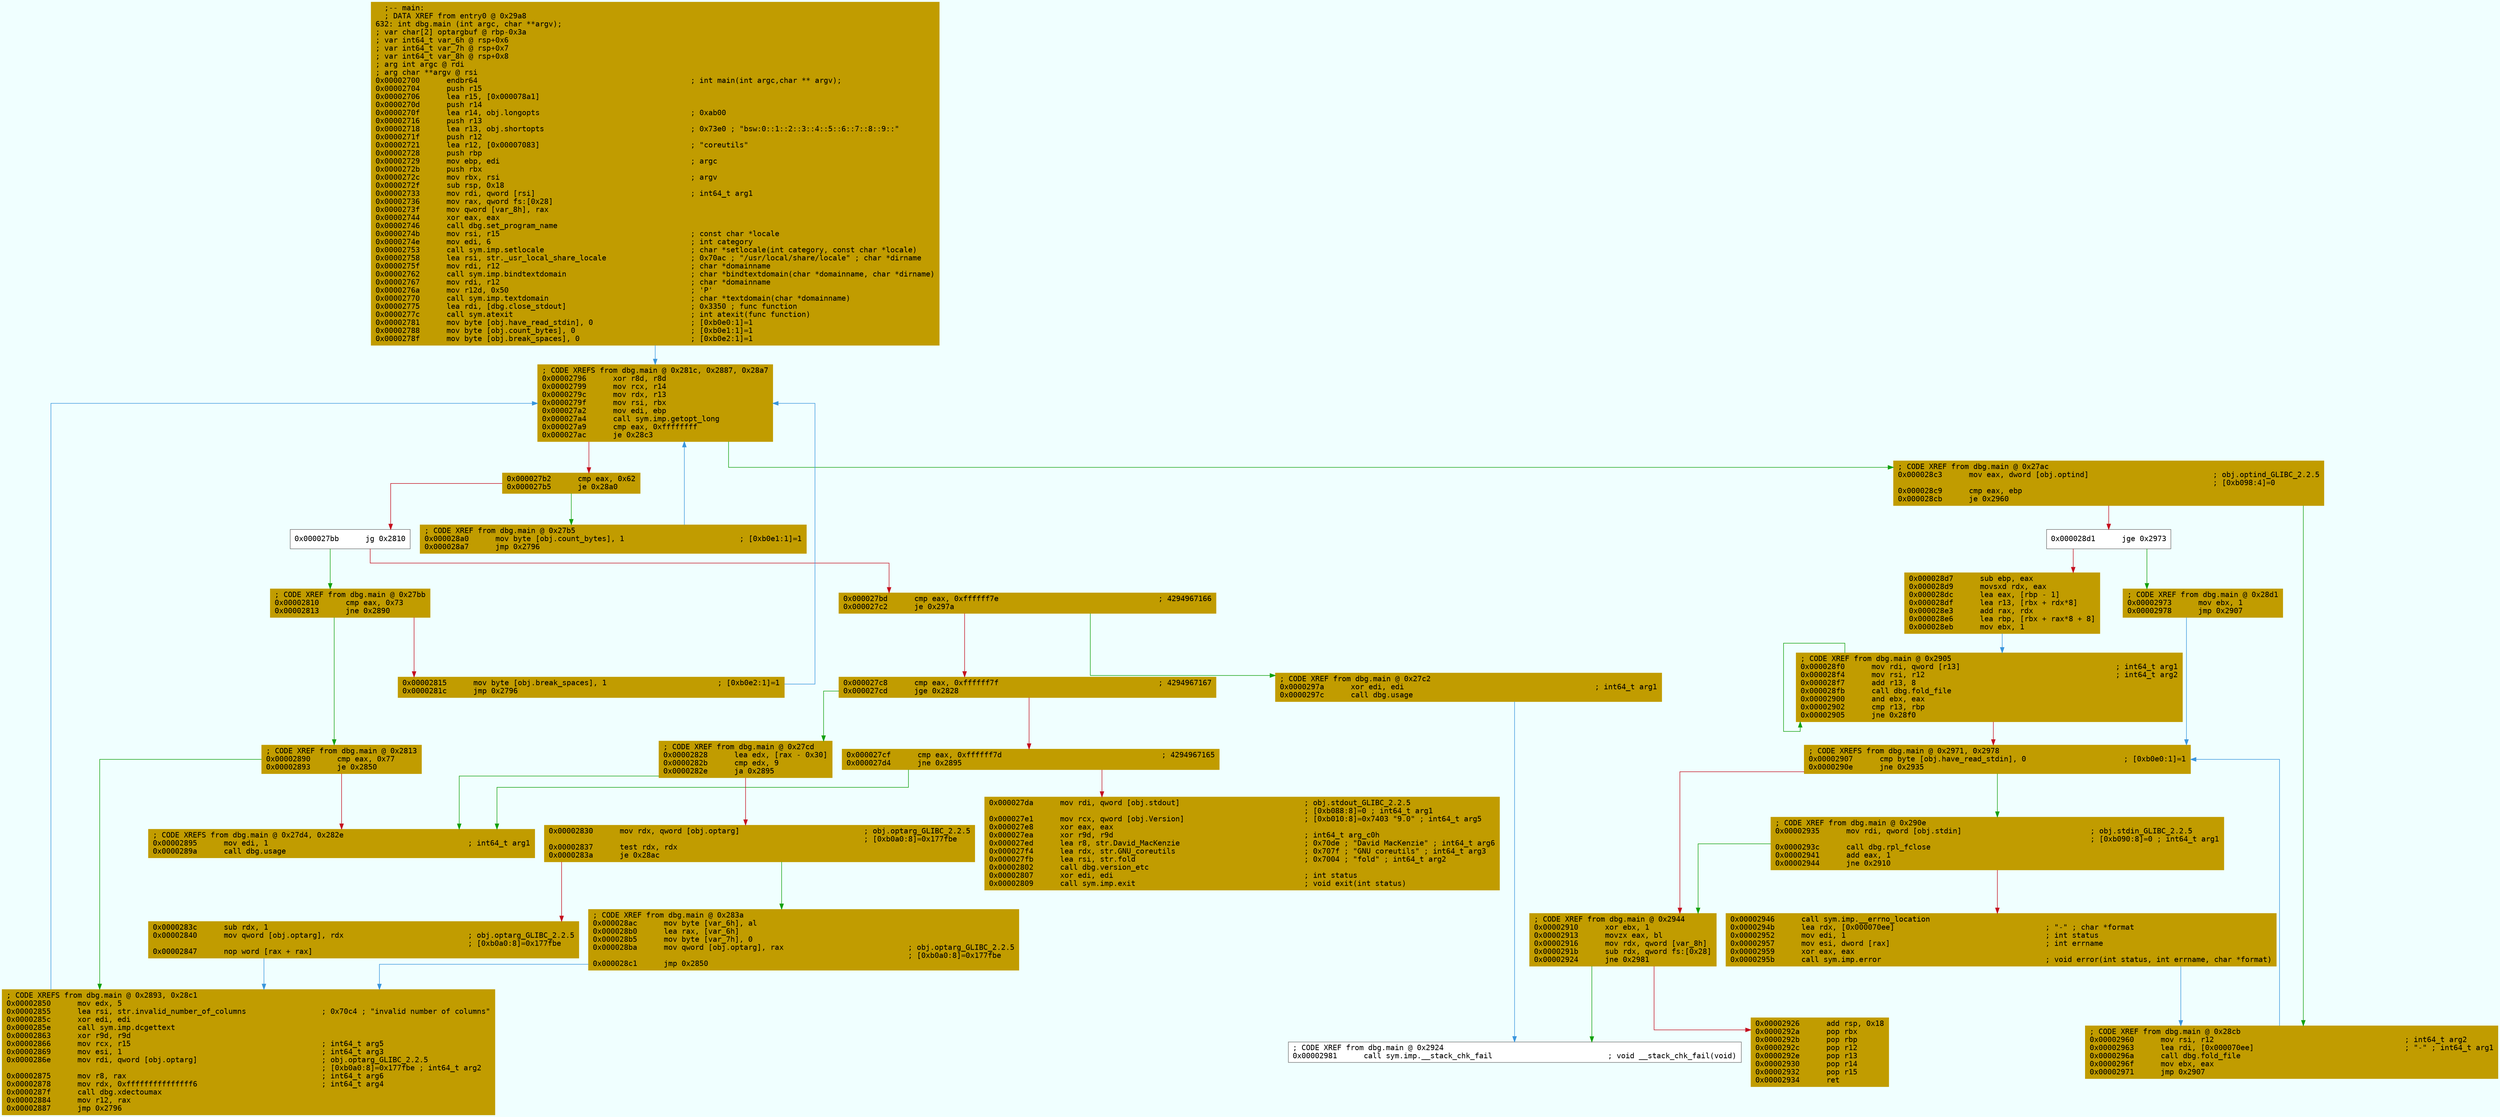 digraph code {
	graph [bgcolor=azure fontsize=8 fontname="Courier" splines="ortho"];
	node [fillcolor=gray style=filled shape=box];
	edge [arrowhead="normal"];
	"0x00002700" [URL="dbg.main/0x00002700", fillcolor="#c19c00",color="#c19c00", fontname="Courier",label="  ;-- main:\l  ; DATA XREF from entry0 @ 0x29a8\l632: int dbg.main (int argc, char **argv);\l; var char[2] optargbuf @ rbp-0x3a\l; var int64_t var_6h @ rsp+0x6\l; var int64_t var_7h @ rsp+0x7\l; var int64_t var_8h @ rsp+0x8\l; arg int argc @ rdi\l; arg char **argv @ rsi\l0x00002700      endbr64                                                ; int main(int argc,char ** argv);\l0x00002704      push r15\l0x00002706      lea r15, [0x000078a1]\l0x0000270d      push r14\l0x0000270f      lea r14, obj.longopts                                  ; 0xab00\l0x00002716      push r13\l0x00002718      lea r13, obj.shortopts                                 ; 0x73e0 ; \"bsw:0::1::2::3::4::5::6::7::8::9::\"\l0x0000271f      push r12\l0x00002721      lea r12, [0x00007083]                                  ; \"coreutils\"\l0x00002728      push rbp\l0x00002729      mov ebp, edi                                           ; argc\l0x0000272b      push rbx\l0x0000272c      mov rbx, rsi                                           ; argv\l0x0000272f      sub rsp, 0x18\l0x00002733      mov rdi, qword [rsi]                                   ; int64_t arg1\l0x00002736      mov rax, qword fs:[0x28]\l0x0000273f      mov qword [var_8h], rax\l0x00002744      xor eax, eax\l0x00002746      call dbg.set_program_name\l0x0000274b      mov rsi, r15                                           ; const char *locale\l0x0000274e      mov edi, 6                                             ; int category\l0x00002753      call sym.imp.setlocale                                 ; char *setlocale(int category, const char *locale)\l0x00002758      lea rsi, str._usr_local_share_locale                   ; 0x70ac ; \"/usr/local/share/locale\" ; char *dirname\l0x0000275f      mov rdi, r12                                           ; char *domainname\l0x00002762      call sym.imp.bindtextdomain                            ; char *bindtextdomain(char *domainname, char *dirname)\l0x00002767      mov rdi, r12                                           ; char *domainname\l0x0000276a      mov r12d, 0x50                                         ; 'P'\l0x00002770      call sym.imp.textdomain                                ; char *textdomain(char *domainname)\l0x00002775      lea rdi, [dbg.close_stdout]                            ; 0x3350 ; func function\l0x0000277c      call sym.atexit                                        ; int atexit(func function)\l0x00002781      mov byte [obj.have_read_stdin], 0                      ; [0xb0e0:1]=1\l0x00002788      mov byte [obj.count_bytes], 0                          ; [0xb0e1:1]=1\l0x0000278f      mov byte [obj.break_spaces], 0                         ; [0xb0e2:1]=1\l"]
	"0x00002796" [URL="dbg.main/0x00002796", fillcolor="#c19c00",color="#c19c00", fontname="Courier",label="; CODE XREFS from dbg.main @ 0x281c, 0x2887, 0x28a7\l0x00002796      xor r8d, r8d\l0x00002799      mov rcx, r14\l0x0000279c      mov rdx, r13\l0x0000279f      mov rsi, rbx\l0x000027a2      mov edi, ebp\l0x000027a4      call sym.imp.getopt_long\l0x000027a9      cmp eax, 0xffffffff\l0x000027ac      je 0x28c3\l"]
	"0x000027b2" [URL="dbg.main/0x000027b2", fillcolor="#c19c00",color="#c19c00", fontname="Courier",label="0x000027b2      cmp eax, 0x62\l0x000027b5      je 0x28a0\l"]
	"0x000027bb" [URL="dbg.main/0x000027bb", fillcolor="white",color="#767676", fontname="Courier",label="0x000027bb      jg 0x2810\l"]
	"0x000027bd" [URL="dbg.main/0x000027bd", fillcolor="#c19c00",color="#c19c00", fontname="Courier",label="0x000027bd      cmp eax, 0xffffff7e                                    ; 4294967166\l0x000027c2      je 0x297a\l"]
	"0x000027c8" [URL="dbg.main/0x000027c8", fillcolor="#c19c00",color="#c19c00", fontname="Courier",label="0x000027c8      cmp eax, 0xffffff7f                                    ; 4294967167\l0x000027cd      jge 0x2828\l"]
	"0x000027cf" [URL="dbg.main/0x000027cf", fillcolor="#c19c00",color="#c19c00", fontname="Courier",label="0x000027cf      cmp eax, 0xffffff7d                                    ; 4294967165\l0x000027d4      jne 0x2895\l"]
	"0x000027da" [URL="dbg.main/0x000027da", fillcolor="#c19c00",color="#c19c00", fontname="Courier",label="0x000027da      mov rdi, qword [obj.stdout]                            ; obj.stdout_GLIBC_2.2.5\l                                                                       ; [0xb088:8]=0 ; int64_t arg1\l0x000027e1      mov rcx, qword [obj.Version]                           ; [0xb010:8]=0x7403 \"9.0\" ; int64_t arg5\l0x000027e8      xor eax, eax\l0x000027ea      xor r9d, r9d                                           ; int64_t arg_c0h\l0x000027ed      lea r8, str.David_MacKenzie                            ; 0x70de ; \"David MacKenzie\" ; int64_t arg6\l0x000027f4      lea rdx, str.GNU_coreutils                             ; 0x707f ; \"GNU coreutils\" ; int64_t arg3\l0x000027fb      lea rsi, str.fold                                      ; 0x7004 ; \"fold\" ; int64_t arg2\l0x00002802      call dbg.version_etc\l0x00002807      xor edi, edi                                           ; int status\l0x00002809      call sym.imp.exit                                      ; void exit(int status)\l"]
	"0x00002810" [URL="dbg.main/0x00002810", fillcolor="#c19c00",color="#c19c00", fontname="Courier",label="; CODE XREF from dbg.main @ 0x27bb\l0x00002810      cmp eax, 0x73\l0x00002813      jne 0x2890\l"]
	"0x00002815" [URL="dbg.main/0x00002815", fillcolor="#c19c00",color="#c19c00", fontname="Courier",label="0x00002815      mov byte [obj.break_spaces], 1                         ; [0xb0e2:1]=1\l0x0000281c      jmp 0x2796\l"]
	"0x00002828" [URL="dbg.main/0x00002828", fillcolor="#c19c00",color="#c19c00", fontname="Courier",label="; CODE XREF from dbg.main @ 0x27cd\l0x00002828      lea edx, [rax - 0x30]\l0x0000282b      cmp edx, 9\l0x0000282e      ja 0x2895\l"]
	"0x00002830" [URL="dbg.main/0x00002830", fillcolor="#c19c00",color="#c19c00", fontname="Courier",label="0x00002830      mov rdx, qword [obj.optarg]                            ; obj.optarg_GLIBC_2.2.5\l                                                                       ; [0xb0a0:8]=0x177fbe\l0x00002837      test rdx, rdx\l0x0000283a      je 0x28ac\l"]
	"0x0000283c" [URL="dbg.main/0x0000283c", fillcolor="#c19c00",color="#c19c00", fontname="Courier",label="0x0000283c      sub rdx, 1\l0x00002840      mov qword [obj.optarg], rdx                            ; obj.optarg_GLIBC_2.2.5\l                                                                       ; [0xb0a0:8]=0x177fbe\l0x00002847      nop word [rax + rax]\l"]
	"0x00002850" [URL="dbg.main/0x00002850", fillcolor="#c19c00",color="#c19c00", fontname="Courier",label="; CODE XREFS from dbg.main @ 0x2893, 0x28c1\l0x00002850      mov edx, 5\l0x00002855      lea rsi, str.invalid_number_of_columns                 ; 0x70c4 ; \"invalid number of columns\"\l0x0000285c      xor edi, edi\l0x0000285e      call sym.imp.dcgettext\l0x00002863      xor r9d, r9d\l0x00002866      mov rcx, r15                                           ; int64_t arg5\l0x00002869      mov esi, 1                                             ; int64_t arg3\l0x0000286e      mov rdi, qword [obj.optarg]                            ; obj.optarg_GLIBC_2.2.5\l                                                                       ; [0xb0a0:8]=0x177fbe ; int64_t arg2\l0x00002875      mov r8, rax                                            ; int64_t arg6\l0x00002878      mov rdx, 0xfffffffffffffff6                            ; int64_t arg4\l0x0000287f      call dbg.xdectoumax\l0x00002884      mov r12, rax\l0x00002887      jmp 0x2796\l"]
	"0x00002890" [URL="dbg.main/0x00002890", fillcolor="#c19c00",color="#c19c00", fontname="Courier",label="; CODE XREF from dbg.main @ 0x2813\l0x00002890      cmp eax, 0x77\l0x00002893      je 0x2850\l"]
	"0x00002895" [URL="dbg.main/0x00002895", fillcolor="#c19c00",color="#c19c00", fontname="Courier",label="; CODE XREFS from dbg.main @ 0x27d4, 0x282e\l0x00002895      mov edi, 1                                             ; int64_t arg1\l0x0000289a      call dbg.usage\l"]
	"0x000028a0" [URL="dbg.main/0x000028a0", fillcolor="#c19c00",color="#c19c00", fontname="Courier",label="; CODE XREF from dbg.main @ 0x27b5\l0x000028a0      mov byte [obj.count_bytes], 1                          ; [0xb0e1:1]=1\l0x000028a7      jmp 0x2796\l"]
	"0x000028ac" [URL="dbg.main/0x000028ac", fillcolor="#c19c00",color="#c19c00", fontname="Courier",label="; CODE XREF from dbg.main @ 0x283a\l0x000028ac      mov byte [var_6h], al\l0x000028b0      lea rax, [var_6h]\l0x000028b5      mov byte [var_7h], 0\l0x000028ba      mov qword [obj.optarg], rax                            ; obj.optarg_GLIBC_2.2.5\l                                                                       ; [0xb0a0:8]=0x177fbe\l0x000028c1      jmp 0x2850\l"]
	"0x000028c3" [URL="dbg.main/0x000028c3", fillcolor="#c19c00",color="#c19c00", fontname="Courier",label="; CODE XREF from dbg.main @ 0x27ac\l0x000028c3      mov eax, dword [obj.optind]                            ; obj.optind_GLIBC_2.2.5\l                                                                       ; [0xb098:4]=0\l0x000028c9      cmp eax, ebp\l0x000028cb      je 0x2960\l"]
	"0x000028d1" [URL="dbg.main/0x000028d1", fillcolor="white",color="#767676", fontname="Courier",label="0x000028d1      jge 0x2973\l"]
	"0x000028d7" [URL="dbg.main/0x000028d7", fillcolor="#c19c00",color="#c19c00", fontname="Courier",label="0x000028d7      sub ebp, eax\l0x000028d9      movsxd rdx, eax\l0x000028dc      lea eax, [rbp - 1]\l0x000028df      lea r13, [rbx + rdx*8]\l0x000028e3      add rax, rdx\l0x000028e6      lea rbp, [rbx + rax*8 + 8]\l0x000028eb      mov ebx, 1\l"]
	"0x000028f0" [URL="dbg.main/0x000028f0", fillcolor="#c19c00",color="#c19c00", fontname="Courier",label="; CODE XREF from dbg.main @ 0x2905\l0x000028f0      mov rdi, qword [r13]                                   ; int64_t arg1\l0x000028f4      mov rsi, r12                                           ; int64_t arg2\l0x000028f7      add r13, 8\l0x000028fb      call dbg.fold_file\l0x00002900      and ebx, eax\l0x00002902      cmp r13, rbp\l0x00002905      jne 0x28f0\l"]
	"0x00002907" [URL="dbg.main/0x00002907", fillcolor="#c19c00",color="#c19c00", fontname="Courier",label="; CODE XREFS from dbg.main @ 0x2971, 0x2978\l0x00002907      cmp byte [obj.have_read_stdin], 0                      ; [0xb0e0:1]=1\l0x0000290e      jne 0x2935\l"]
	"0x00002910" [URL="dbg.main/0x00002910", fillcolor="#c19c00",color="#c19c00", fontname="Courier",label="; CODE XREF from dbg.main @ 0x2944\l0x00002910      xor ebx, 1\l0x00002913      movzx eax, bl\l0x00002916      mov rdx, qword [var_8h]\l0x0000291b      sub rdx, qword fs:[0x28]\l0x00002924      jne 0x2981\l"]
	"0x00002926" [URL="dbg.main/0x00002926", fillcolor="#c19c00",color="#c19c00", fontname="Courier",label="0x00002926      add rsp, 0x18\l0x0000292a      pop rbx\l0x0000292b      pop rbp\l0x0000292c      pop r12\l0x0000292e      pop r13\l0x00002930      pop r14\l0x00002932      pop r15\l0x00002934      ret\l"]
	"0x00002935" [URL="dbg.main/0x00002935", fillcolor="#c19c00",color="#c19c00", fontname="Courier",label="; CODE XREF from dbg.main @ 0x290e\l0x00002935      mov rdi, qword [obj.stdin]                             ; obj.stdin_GLIBC_2.2.5\l                                                                       ; [0xb090:8]=0 ; int64_t arg1\l0x0000293c      call dbg.rpl_fclose\l0x00002941      add eax, 1\l0x00002944      jne 0x2910\l"]
	"0x00002946" [URL="dbg.main/0x00002946", fillcolor="#c19c00",color="#c19c00", fontname="Courier",label="0x00002946      call sym.imp.__errno_location\l0x0000294b      lea rdx, [0x000070ee]                                  ; \"-\" ; char *format\l0x00002952      mov edi, 1                                             ; int status\l0x00002957      mov esi, dword [rax]                                   ; int errname\l0x00002959      xor eax, eax\l0x0000295b      call sym.imp.error                                     ; void error(int status, int errname, char *format)\l"]
	"0x00002960" [URL="dbg.main/0x00002960", fillcolor="#c19c00",color="#c19c00", fontname="Courier",label="; CODE XREF from dbg.main @ 0x28cb\l0x00002960      mov rsi, r12                                           ; int64_t arg2\l0x00002963      lea rdi, [0x000070ee]                                  ; \"-\" ; int64_t arg1\l0x0000296a      call dbg.fold_file\l0x0000296f      mov ebx, eax\l0x00002971      jmp 0x2907\l"]
	"0x00002973" [URL="dbg.main/0x00002973", fillcolor="#c19c00",color="#c19c00", fontname="Courier",label="; CODE XREF from dbg.main @ 0x28d1\l0x00002973      mov ebx, 1\l0x00002978      jmp 0x2907\l"]
	"0x0000297a" [URL="dbg.main/0x0000297a", fillcolor="#c19c00",color="#c19c00", fontname="Courier",label="; CODE XREF from dbg.main @ 0x27c2\l0x0000297a      xor edi, edi                                           ; int64_t arg1\l0x0000297c      call dbg.usage\l"]
	"0x00002981" [URL="dbg.main/0x00002981", fillcolor="white",color="#767676", fontname="Courier",label="; CODE XREF from dbg.main @ 0x2924\l0x00002981      call sym.imp.__stack_chk_fail                          ; void __stack_chk_fail(void)\l"]
        "0x00002700" -> "0x00002796" [color="#3a96dd"];
        "0x00002796" -> "0x000028c3" [color="#13a10e"];
        "0x00002796" -> "0x000027b2" [color="#c50f1f"];
        "0x000027b2" -> "0x000028a0" [color="#13a10e"];
        "0x000027b2" -> "0x000027bb" [color="#c50f1f"];
        "0x000027bb" -> "0x00002810" [color="#13a10e"];
        "0x000027bb" -> "0x000027bd" [color="#c50f1f"];
        "0x000027bd" -> "0x0000297a" [color="#13a10e"];
        "0x000027bd" -> "0x000027c8" [color="#c50f1f"];
        "0x000027c8" -> "0x00002828" [color="#13a10e"];
        "0x000027c8" -> "0x000027cf" [color="#c50f1f"];
        "0x000027cf" -> "0x00002895" [color="#13a10e"];
        "0x000027cf" -> "0x000027da" [color="#c50f1f"];
        "0x00002810" -> "0x00002890" [color="#13a10e"];
        "0x00002810" -> "0x00002815" [color="#c50f1f"];
        "0x00002815" -> "0x00002796" [color="#3a96dd"];
        "0x00002828" -> "0x00002895" [color="#13a10e"];
        "0x00002828" -> "0x00002830" [color="#c50f1f"];
        "0x00002830" -> "0x000028ac" [color="#13a10e"];
        "0x00002830" -> "0x0000283c" [color="#c50f1f"];
        "0x0000283c" -> "0x00002850" [color="#3a96dd"];
        "0x00002850" -> "0x00002796" [color="#3a96dd"];
        "0x00002890" -> "0x00002850" [color="#13a10e"];
        "0x00002890" -> "0x00002895" [color="#c50f1f"];
        "0x000028a0" -> "0x00002796" [color="#3a96dd"];
        "0x000028ac" -> "0x00002850" [color="#3a96dd"];
        "0x000028c3" -> "0x00002960" [color="#13a10e"];
        "0x000028c3" -> "0x000028d1" [color="#c50f1f"];
        "0x000028d1" -> "0x00002973" [color="#13a10e"];
        "0x000028d1" -> "0x000028d7" [color="#c50f1f"];
        "0x000028d7" -> "0x000028f0" [color="#3a96dd"];
        "0x000028f0" -> "0x000028f0" [color="#13a10e"];
        "0x000028f0" -> "0x00002907" [color="#c50f1f"];
        "0x00002907" -> "0x00002935" [color="#13a10e"];
        "0x00002907" -> "0x00002910" [color="#c50f1f"];
        "0x00002910" -> "0x00002981" [color="#13a10e"];
        "0x00002910" -> "0x00002926" [color="#c50f1f"];
        "0x00002935" -> "0x00002910" [color="#13a10e"];
        "0x00002935" -> "0x00002946" [color="#c50f1f"];
        "0x00002946" -> "0x00002960" [color="#3a96dd"];
        "0x00002960" -> "0x00002907" [color="#3a96dd"];
        "0x00002973" -> "0x00002907" [color="#3a96dd"];
        "0x0000297a" -> "0x00002981" [color="#3a96dd"];
}
